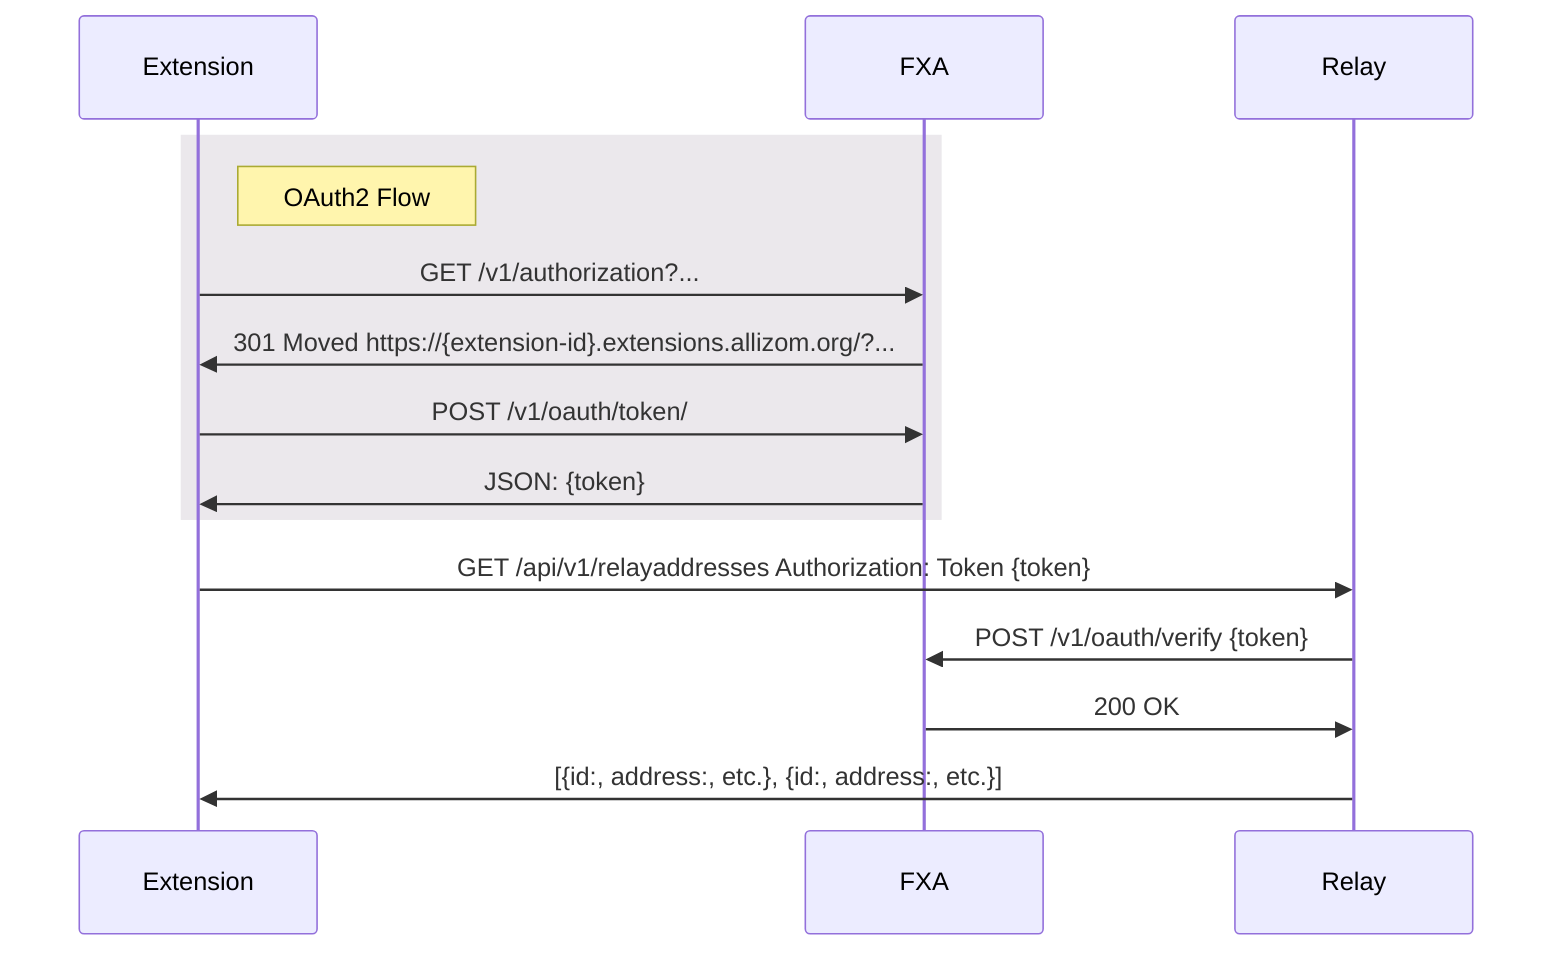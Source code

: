 sequenceDiagram
    participant Extension
    participant FXA
    participant Relay

    rect rgba(34, 0, 51, .09)
    note right of Extension: OAuth2 Flow
    Extension->>FXA: GET /v1/authorization?...
    FXA->>Extension: 301 Moved https://{extension-id}.extensions.allizom.org/?...
    Extension->>FXA: POST /v1/oauth/token/
    FXA->>Extension: JSON: {token}
    end
    Extension->>Relay: GET /api/v1/relayaddresses Authorization: Token {token}
    Relay->>FXA: POST /v1/oauth/verify {token}
    FXA->>Relay: 200 OK
    Relay->>Extension: [{id:, address:, etc.}, {id:, address:, etc.}]